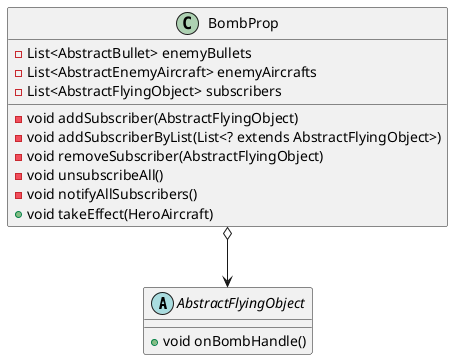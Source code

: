 @startuml
abstract class AbstractFlyingObject {
+ void onBombHandle()
}
class BombProp {
- List<AbstractBullet> enemyBullets
- List<AbstractEnemyAircraft> enemyAircrafts
- List<AbstractFlyingObject> subscribers
- void addSubscriber(AbstractFlyingObject)
- void addSubscriberByList(List<? extends AbstractFlyingObject>)
- void removeSubscriber(AbstractFlyingObject)
- void unsubscribeAll()
- void notifyAllSubscribers()
+ void takeEffect(HeroAircraft)
}
BombProp o--> AbstractFlyingObject
@enduml